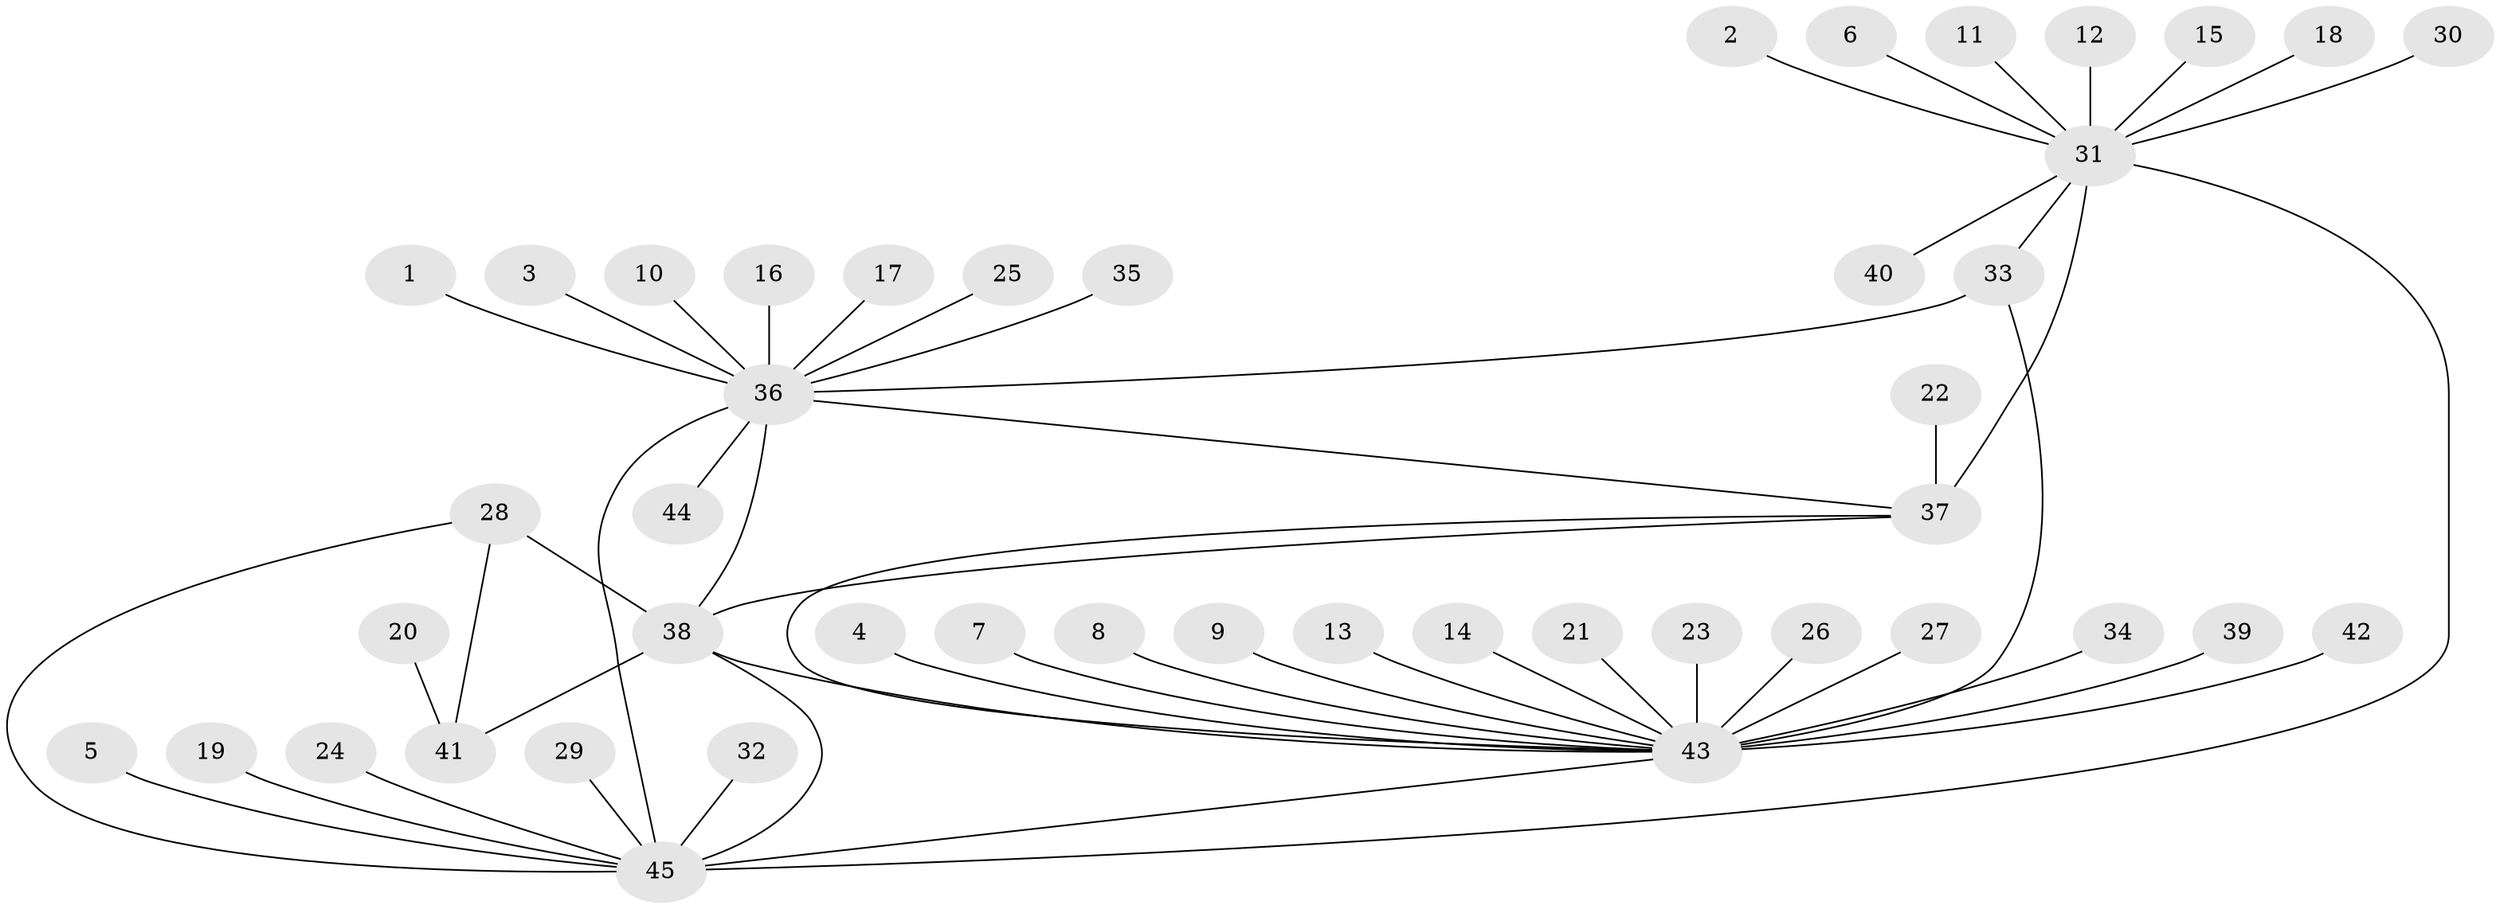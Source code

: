 // original degree distribution, {11: 0.027586206896551724, 12: 0.027586206896551724, 8: 0.034482758620689655, 9: 0.041379310344827586, 7: 0.020689655172413793, 10: 0.05517241379310345, 6: 0.020689655172413793, 13: 0.006896551724137931, 15: 0.006896551724137931, 1: 0.6206896551724138, 2: 0.10344827586206896, 3: 0.020689655172413793, 4: 0.013793103448275862}
// Generated by graph-tools (version 1.1) at 2025/37/03/04/25 23:37:44]
// undirected, 45 vertices, 53 edges
graph export_dot {
  node [color=gray90,style=filled];
  1;
  2;
  3;
  4;
  5;
  6;
  7;
  8;
  9;
  10;
  11;
  12;
  13;
  14;
  15;
  16;
  17;
  18;
  19;
  20;
  21;
  22;
  23;
  24;
  25;
  26;
  27;
  28;
  29;
  30;
  31;
  32;
  33;
  34;
  35;
  36;
  37;
  38;
  39;
  40;
  41;
  42;
  43;
  44;
  45;
  1 -- 36 [weight=1.0];
  2 -- 31 [weight=1.0];
  3 -- 36 [weight=1.0];
  4 -- 43 [weight=1.0];
  5 -- 45 [weight=1.0];
  6 -- 31 [weight=1.0];
  7 -- 43 [weight=1.0];
  8 -- 43 [weight=1.0];
  9 -- 43 [weight=1.0];
  10 -- 36 [weight=1.0];
  11 -- 31 [weight=1.0];
  12 -- 31 [weight=1.0];
  13 -- 43 [weight=1.0];
  14 -- 43 [weight=1.0];
  15 -- 31 [weight=1.0];
  16 -- 36 [weight=1.0];
  17 -- 36 [weight=1.0];
  18 -- 31 [weight=1.0];
  19 -- 45 [weight=1.0];
  20 -- 41 [weight=1.0];
  21 -- 43 [weight=1.0];
  22 -- 37 [weight=1.0];
  23 -- 43 [weight=1.0];
  24 -- 45 [weight=1.0];
  25 -- 36 [weight=1.0];
  26 -- 43 [weight=1.0];
  27 -- 43 [weight=1.0];
  28 -- 38 [weight=9.0];
  28 -- 41 [weight=3.0];
  28 -- 45 [weight=1.0];
  29 -- 45 [weight=1.0];
  30 -- 31 [weight=1.0];
  31 -- 33 [weight=1.0];
  31 -- 37 [weight=10.0];
  31 -- 40 [weight=1.0];
  31 -- 45 [weight=2.0];
  32 -- 45 [weight=1.0];
  33 -- 36 [weight=2.0];
  33 -- 43 [weight=6.0];
  34 -- 43 [weight=1.0];
  35 -- 36 [weight=1.0];
  36 -- 37 [weight=1.0];
  36 -- 38 [weight=4.0];
  36 -- 44 [weight=1.0];
  36 -- 45 [weight=2.0];
  37 -- 38 [weight=2.0];
  37 -- 43 [weight=1.0];
  38 -- 41 [weight=3.0];
  38 -- 43 [weight=2.0];
  38 -- 45 [weight=1.0];
  39 -- 43 [weight=1.0];
  42 -- 43 [weight=1.0];
  43 -- 45 [weight=1.0];
}
